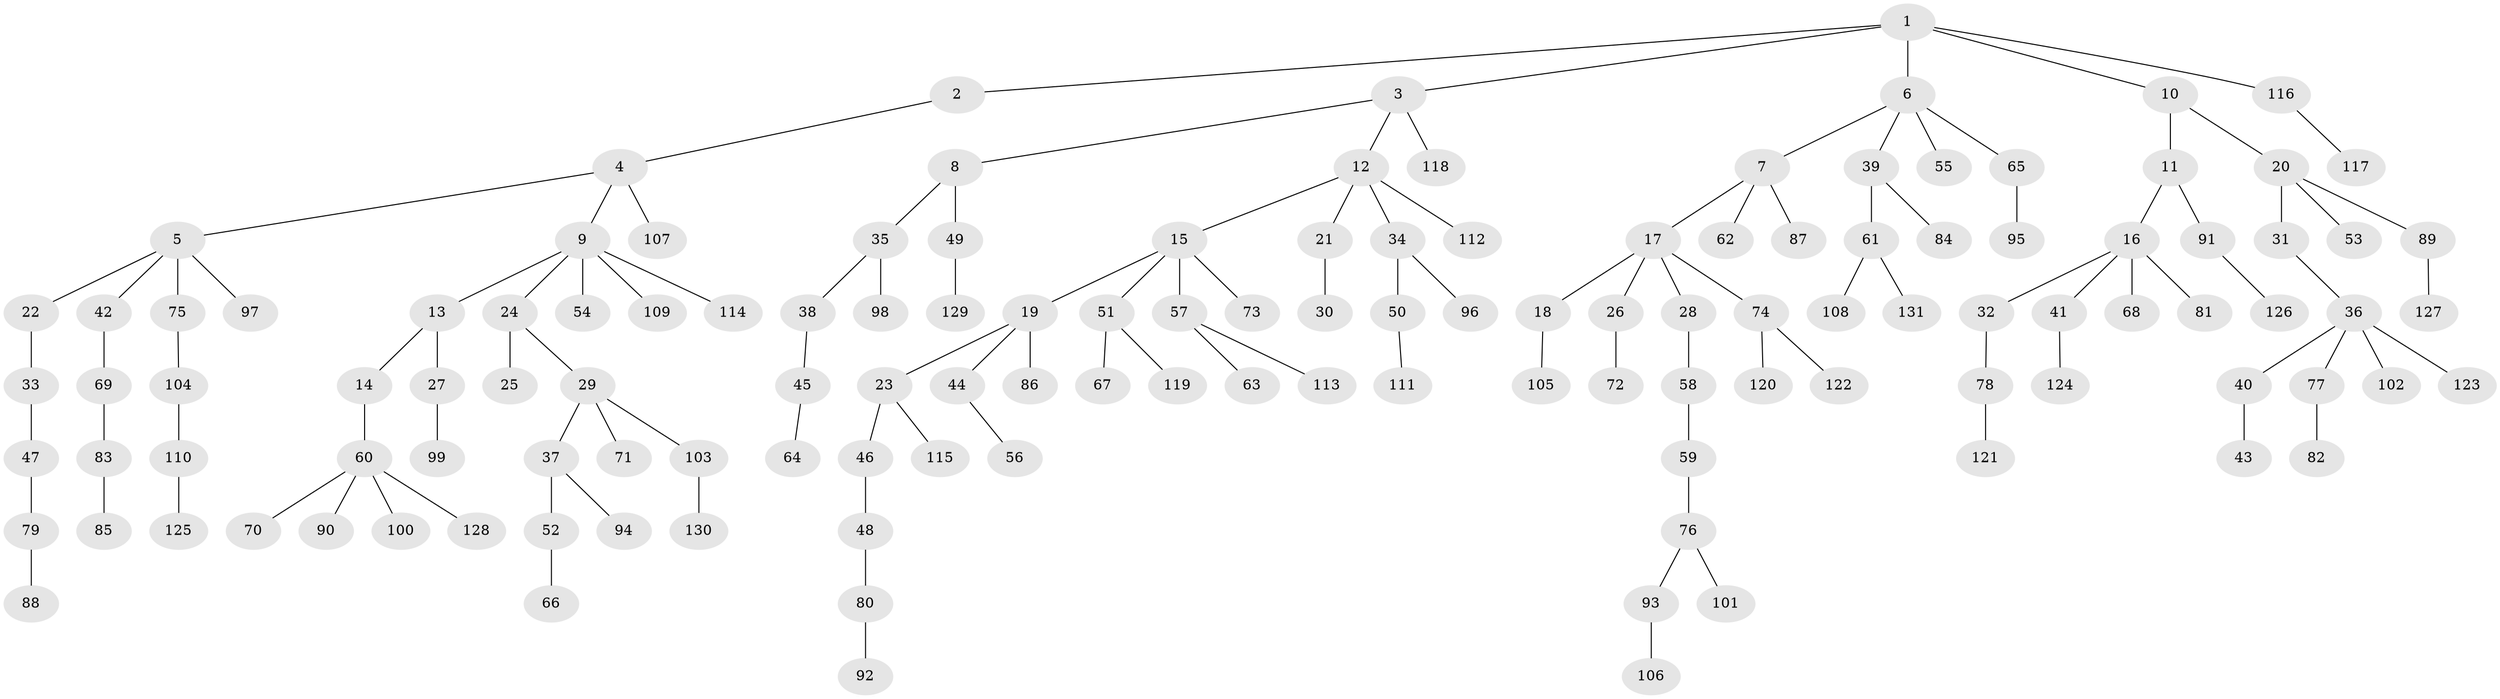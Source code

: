 // coarse degree distribution, {5: 0.0379746835443038, 2: 0.3037974683544304, 3: 0.12658227848101267, 4: 0.08860759493670886, 1: 0.4430379746835443}
// Generated by graph-tools (version 1.1) at 2025/37/03/04/25 23:37:24]
// undirected, 131 vertices, 130 edges
graph export_dot {
  node [color=gray90,style=filled];
  1;
  2;
  3;
  4;
  5;
  6;
  7;
  8;
  9;
  10;
  11;
  12;
  13;
  14;
  15;
  16;
  17;
  18;
  19;
  20;
  21;
  22;
  23;
  24;
  25;
  26;
  27;
  28;
  29;
  30;
  31;
  32;
  33;
  34;
  35;
  36;
  37;
  38;
  39;
  40;
  41;
  42;
  43;
  44;
  45;
  46;
  47;
  48;
  49;
  50;
  51;
  52;
  53;
  54;
  55;
  56;
  57;
  58;
  59;
  60;
  61;
  62;
  63;
  64;
  65;
  66;
  67;
  68;
  69;
  70;
  71;
  72;
  73;
  74;
  75;
  76;
  77;
  78;
  79;
  80;
  81;
  82;
  83;
  84;
  85;
  86;
  87;
  88;
  89;
  90;
  91;
  92;
  93;
  94;
  95;
  96;
  97;
  98;
  99;
  100;
  101;
  102;
  103;
  104;
  105;
  106;
  107;
  108;
  109;
  110;
  111;
  112;
  113;
  114;
  115;
  116;
  117;
  118;
  119;
  120;
  121;
  122;
  123;
  124;
  125;
  126;
  127;
  128;
  129;
  130;
  131;
  1 -- 2;
  1 -- 3;
  1 -- 6;
  1 -- 10;
  1 -- 116;
  2 -- 4;
  3 -- 8;
  3 -- 12;
  3 -- 118;
  4 -- 5;
  4 -- 9;
  4 -- 107;
  5 -- 22;
  5 -- 42;
  5 -- 75;
  5 -- 97;
  6 -- 7;
  6 -- 39;
  6 -- 55;
  6 -- 65;
  7 -- 17;
  7 -- 62;
  7 -- 87;
  8 -- 35;
  8 -- 49;
  9 -- 13;
  9 -- 24;
  9 -- 54;
  9 -- 109;
  9 -- 114;
  10 -- 11;
  10 -- 20;
  11 -- 16;
  11 -- 91;
  12 -- 15;
  12 -- 21;
  12 -- 34;
  12 -- 112;
  13 -- 14;
  13 -- 27;
  14 -- 60;
  15 -- 19;
  15 -- 51;
  15 -- 57;
  15 -- 73;
  16 -- 32;
  16 -- 41;
  16 -- 68;
  16 -- 81;
  17 -- 18;
  17 -- 26;
  17 -- 28;
  17 -- 74;
  18 -- 105;
  19 -- 23;
  19 -- 44;
  19 -- 86;
  20 -- 31;
  20 -- 53;
  20 -- 89;
  21 -- 30;
  22 -- 33;
  23 -- 46;
  23 -- 115;
  24 -- 25;
  24 -- 29;
  26 -- 72;
  27 -- 99;
  28 -- 58;
  29 -- 37;
  29 -- 71;
  29 -- 103;
  31 -- 36;
  32 -- 78;
  33 -- 47;
  34 -- 50;
  34 -- 96;
  35 -- 38;
  35 -- 98;
  36 -- 40;
  36 -- 77;
  36 -- 102;
  36 -- 123;
  37 -- 52;
  37 -- 94;
  38 -- 45;
  39 -- 61;
  39 -- 84;
  40 -- 43;
  41 -- 124;
  42 -- 69;
  44 -- 56;
  45 -- 64;
  46 -- 48;
  47 -- 79;
  48 -- 80;
  49 -- 129;
  50 -- 111;
  51 -- 67;
  51 -- 119;
  52 -- 66;
  57 -- 63;
  57 -- 113;
  58 -- 59;
  59 -- 76;
  60 -- 70;
  60 -- 90;
  60 -- 100;
  60 -- 128;
  61 -- 108;
  61 -- 131;
  65 -- 95;
  69 -- 83;
  74 -- 120;
  74 -- 122;
  75 -- 104;
  76 -- 93;
  76 -- 101;
  77 -- 82;
  78 -- 121;
  79 -- 88;
  80 -- 92;
  83 -- 85;
  89 -- 127;
  91 -- 126;
  93 -- 106;
  103 -- 130;
  104 -- 110;
  110 -- 125;
  116 -- 117;
}
